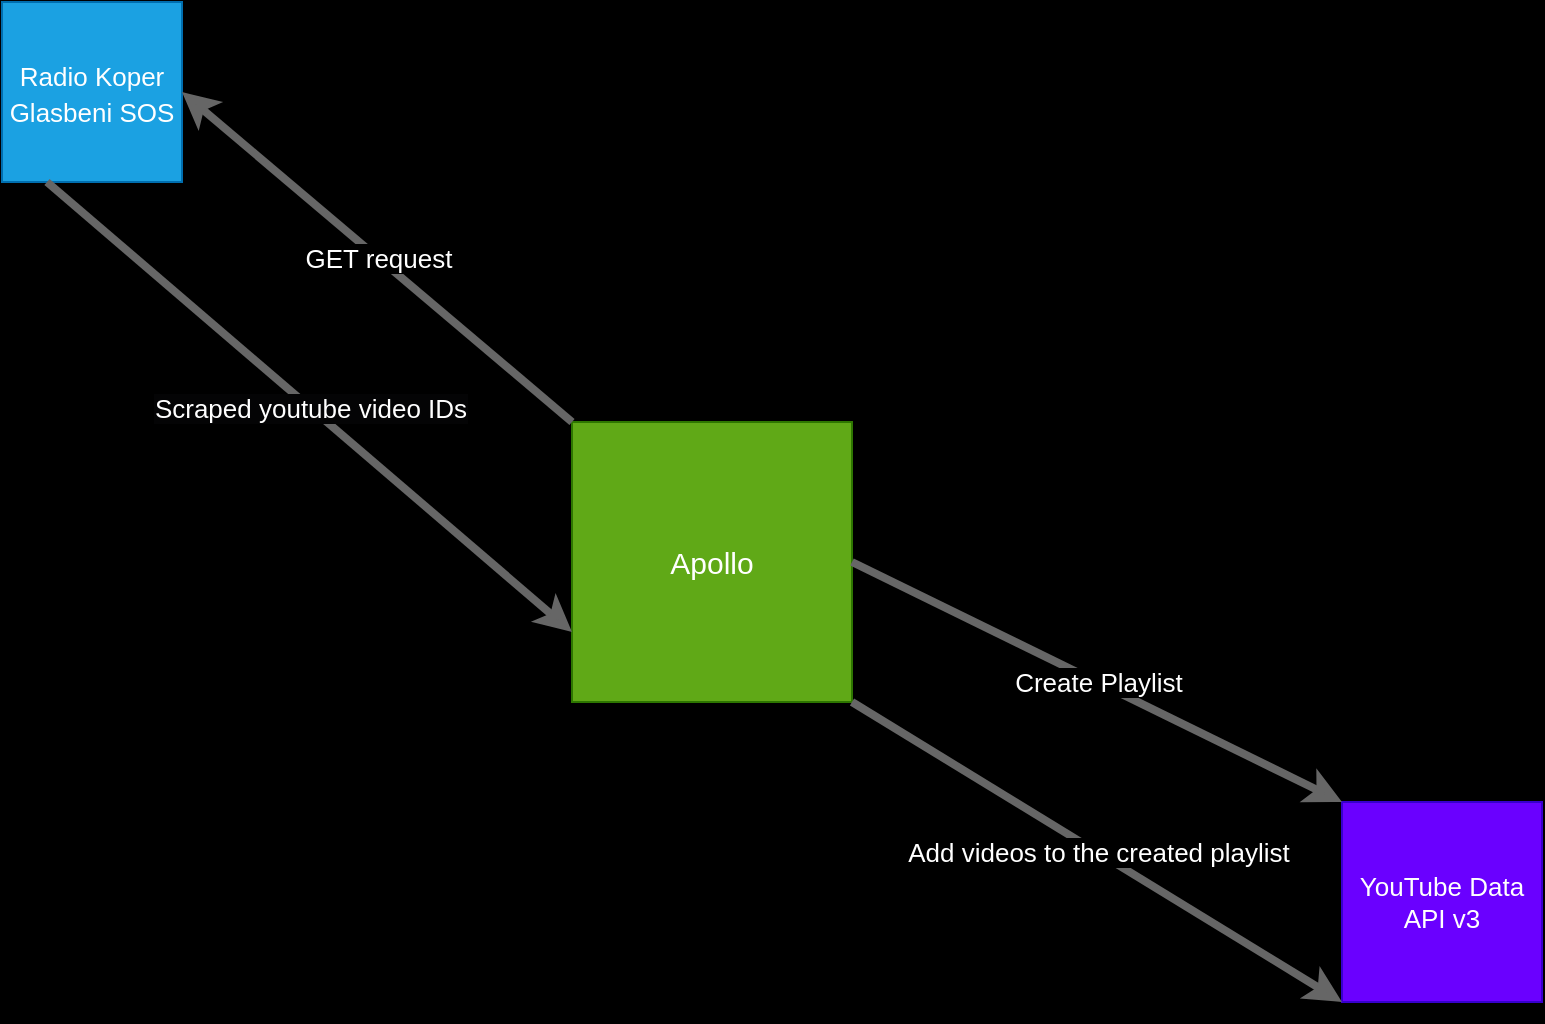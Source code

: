 <mxfile>
    <diagram id="R72SiZhJ-EVm6erWXlu-" name="Page-1">
        <mxGraphModel dx="1192" dy="791" grid="1" gridSize="10" guides="1" tooltips="1" connect="1" arrows="1" fold="1" page="1" pageScale="1" pageWidth="850" pageHeight="1100" background="#000000" math="0" shadow="0">
            <root>
                <mxCell id="0"/>
                <mxCell id="1" parent="0"/>
                <mxCell id="2" value="&lt;font style=&quot;font-size: 15px;&quot;&gt;Apollo&lt;/font&gt;" style="whiteSpace=wrap;html=1;aspect=fixed;fillColor=#60a917;fontColor=#ffffff;strokeColor=#2D7600;" vertex="1" parent="1">
                    <mxGeometry x="355" y="480" width="140" height="140" as="geometry"/>
                </mxCell>
                <mxCell id="3" value="&lt;font style=&quot;font-size: 13px;&quot;&gt;Radio Koper Glasbeni SOS&lt;/font&gt;" style="whiteSpace=wrap;html=1;aspect=fixed;fontSize=15;fillColor=#1ba1e2;fontColor=#ffffff;strokeColor=#006EAF;" vertex="1" parent="1">
                    <mxGeometry x="70" y="270" width="90" height="90" as="geometry"/>
                </mxCell>
                <mxCell id="8" value="" style="endArrow=classic;html=1;fontSize=13;entryX=1;entryY=0.5;entryDx=0;entryDy=0;exitX=0;exitY=0;exitDx=0;exitDy=0;fillColor=#f5f5f5;strokeColor=#666666;strokeWidth=4;" edge="1" parent="1" source="2" target="3">
                    <mxGeometry relative="1" as="geometry">
                        <mxPoint x="440" y="440" as="sourcePoint"/>
                        <mxPoint x="330" y="350" as="targetPoint"/>
                    </mxGeometry>
                </mxCell>
                <mxCell id="9" value="&lt;font style=&quot;background-color: rgb(0, 0, 0);&quot; color=&quot;#ffffff&quot;&gt;GET request&lt;/font&gt;" style="edgeLabel;resizable=0;html=1;align=center;verticalAlign=middle;fontSize=13;" connectable="0" vertex="1" parent="8">
                    <mxGeometry relative="1" as="geometry"/>
                </mxCell>
                <mxCell id="10" value="" style="endArrow=classic;html=1;fontSize=13;fontColor=#FFFFFF;exitX=0.25;exitY=1;exitDx=0;exitDy=0;entryX=0;entryY=0.75;entryDx=0;entryDy=0;fillColor=#f5f5f5;strokeColor=#666666;strokeWidth=4;" edge="1" parent="1" source="3" target="2">
                    <mxGeometry relative="1" as="geometry">
                        <mxPoint x="260" y="440" as="sourcePoint"/>
                        <mxPoint x="360" y="440" as="targetPoint"/>
                    </mxGeometry>
                </mxCell>
                <mxCell id="11" value="&lt;span style=&quot;background-color: rgb(4, 4, 5);&quot;&gt;Scraped youtube video IDs&lt;/span&gt;" style="edgeLabel;resizable=0;html=1;align=center;verticalAlign=middle;fontSize=13;fontColor=#FFFFFF;" connectable="0" vertex="1" parent="10">
                    <mxGeometry relative="1" as="geometry"/>
                </mxCell>
                <mxCell id="12" value="YouTube Data API v3" style="whiteSpace=wrap;html=1;aspect=fixed;fontSize=13;fontColor=#ffffff;fillColor=#6a00ff;strokeColor=#3700CC;" vertex="1" parent="1">
                    <mxGeometry x="740" y="670" width="100" height="100" as="geometry"/>
                </mxCell>
                <mxCell id="13" value="" style="endArrow=classic;html=1;fontSize=13;fontColor=#FFFFFF;entryX=0;entryY=0;entryDx=0;entryDy=0;exitX=1;exitY=0.5;exitDx=0;exitDy=0;fillColor=#f5f5f5;strokeColor=#666666;strokeWidth=4;" edge="1" parent="1" source="2" target="12">
                    <mxGeometry relative="1" as="geometry">
                        <mxPoint x="550" y="540" as="sourcePoint"/>
                        <mxPoint x="650" y="540" as="targetPoint"/>
                    </mxGeometry>
                </mxCell>
                <mxCell id="14" value="&lt;span style=&quot;background-color: rgb(0, 0, 0);&quot;&gt;Create Playlist&lt;/span&gt;" style="edgeLabel;resizable=0;html=1;align=center;verticalAlign=middle;fontSize=13;fontColor=#FFFFFF;" connectable="0" vertex="1" parent="13">
                    <mxGeometry relative="1" as="geometry"/>
                </mxCell>
                <mxCell id="18" value="" style="endArrow=classic;html=1;strokeWidth=4;fontSize=13;fontColor=#FFFFFF;entryX=0;entryY=1;entryDx=0;entryDy=0;exitX=1;exitY=1;exitDx=0;exitDy=0;fillColor=#f5f5f5;strokeColor=#666666;" edge="1" parent="1" source="2" target="12">
                    <mxGeometry relative="1" as="geometry">
                        <mxPoint x="460" y="530" as="sourcePoint"/>
                        <mxPoint x="560" y="530" as="targetPoint"/>
                    </mxGeometry>
                </mxCell>
                <mxCell id="19" value="Add videos to the created playlist" style="edgeLabel;resizable=0;html=1;align=center;verticalAlign=middle;labelBackgroundColor=#000000;fontSize=13;fontColor=#FFFFFF;" connectable="0" vertex="1" parent="18">
                    <mxGeometry relative="1" as="geometry"/>
                </mxCell>
            </root>
        </mxGraphModel>
    </diagram>
</mxfile>
